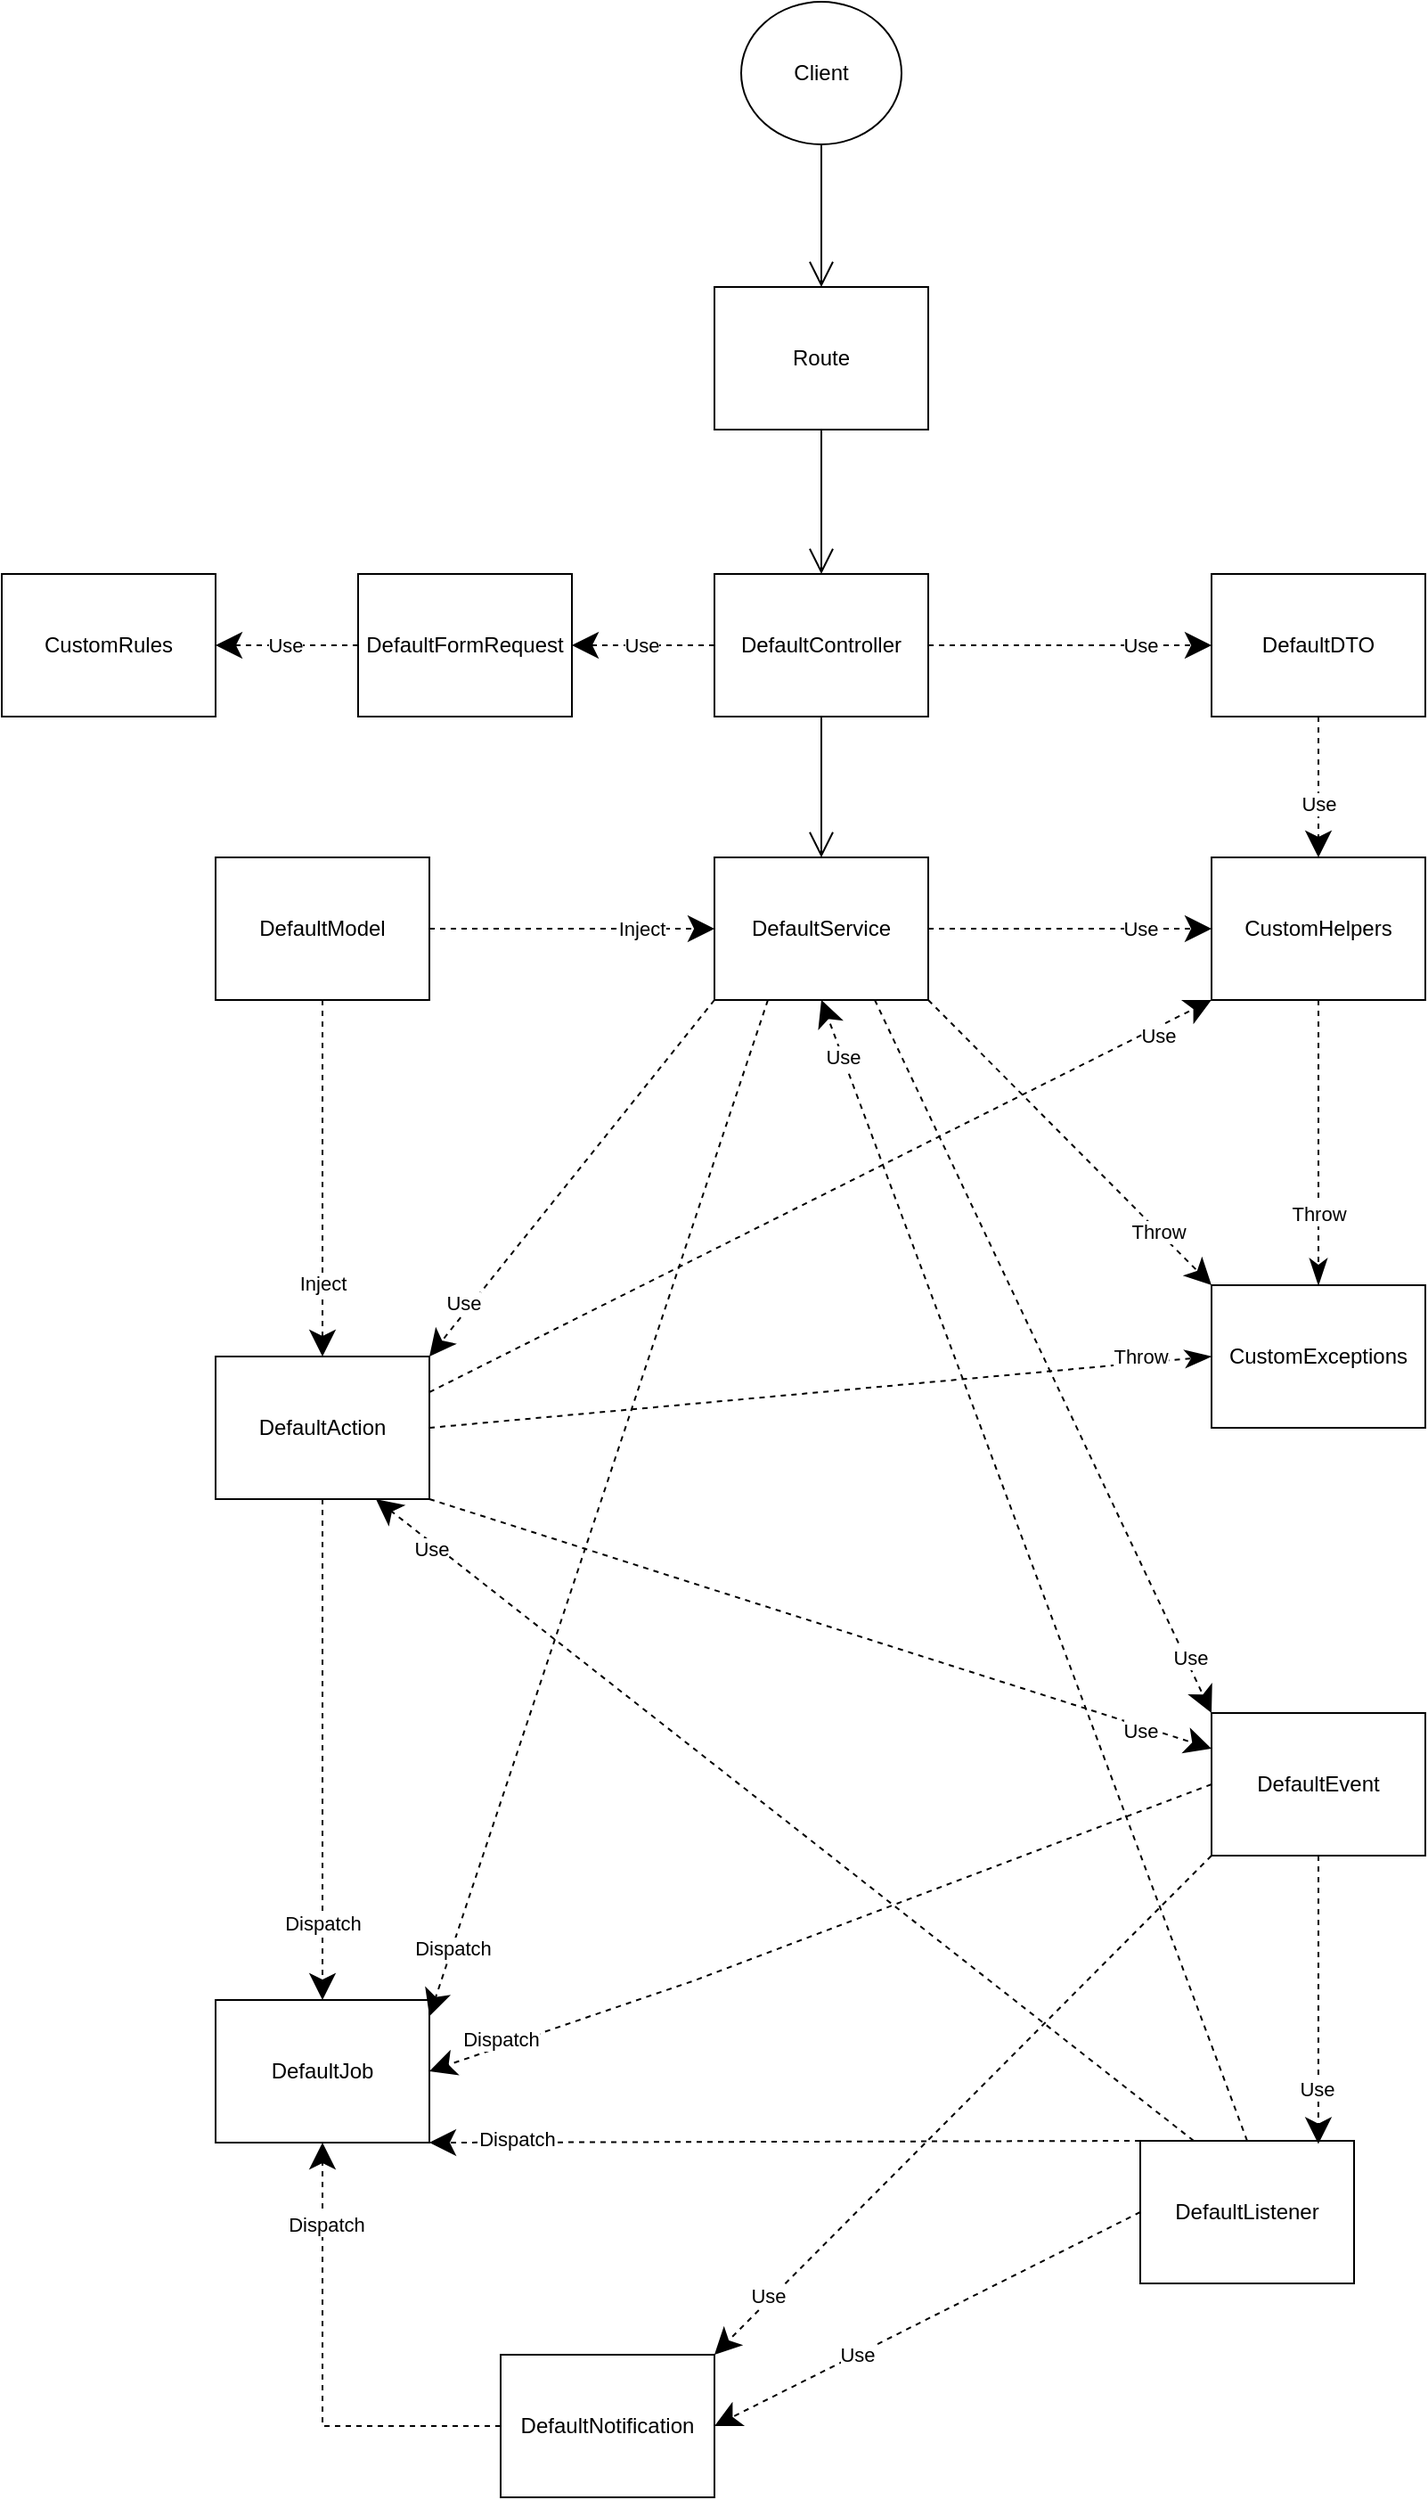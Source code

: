 <mxfile version="23.1.6" type="github">
  <diagram name="Página-1" id="W2Vk-HDnspeEn5l7Epgx">
    <mxGraphModel dx="1434" dy="756" grid="1" gridSize="10" guides="1" tooltips="1" connect="1" arrows="1" fold="1" page="0" pageScale="1" pageWidth="583" pageHeight="827" math="0" shadow="0">
      <root>
        <mxCell id="0" />
        <mxCell id="1" parent="0" />
        <mxCell id="sQl-kVDHiqwSq-5M9my--53" value="DefaultController" style="html=1;whiteSpace=wrap;" parent="1" vertex="1">
          <mxGeometry x="401" y="401" width="120" height="80" as="geometry" />
        </mxCell>
        <mxCell id="sQl-kVDHiqwSq-5M9my--54" value="DefaultFormRequest" style="html=1;whiteSpace=wrap;" parent="1" vertex="1">
          <mxGeometry x="201" y="401" width="120" height="80" as="geometry" />
        </mxCell>
        <mxCell id="sQl-kVDHiqwSq-5M9my--55" value="DefaultService" style="html=1;whiteSpace=wrap;" parent="1" vertex="1">
          <mxGeometry x="401" y="560" width="120" height="80" as="geometry" />
        </mxCell>
        <mxCell id="sQl-kVDHiqwSq-5M9my--56" value="DefaultDTO" style="html=1;whiteSpace=wrap;" parent="1" vertex="1">
          <mxGeometry x="680" y="401" width="120" height="80" as="geometry" />
        </mxCell>
        <mxCell id="sQl-kVDHiqwSq-5M9my--57" value="DefaultModel" style="html=1;whiteSpace=wrap;" parent="1" vertex="1">
          <mxGeometry x="121" y="560" width="120" height="80" as="geometry" />
        </mxCell>
        <mxCell id="sQl-kVDHiqwSq-5M9my--58" value="DefaultAction" style="html=1;whiteSpace=wrap;" parent="1" vertex="1">
          <mxGeometry x="121" y="840" width="120" height="80" as="geometry" />
        </mxCell>
        <mxCell id="sQl-kVDHiqwSq-5M9my--59" value="CustomHelpers" style="html=1;whiteSpace=wrap;" parent="1" vertex="1">
          <mxGeometry x="680" y="560" width="120" height="80" as="geometry" />
        </mxCell>
        <mxCell id="sQl-kVDHiqwSq-5M9my--60" value="CustomRules" style="html=1;whiteSpace=wrap;" parent="1" vertex="1">
          <mxGeometry x="1" y="401" width="120" height="80" as="geometry" />
        </mxCell>
        <mxCell id="sQl-kVDHiqwSq-5M9my--61" style="edgeStyle=orthogonalEdgeStyle;rounded=0;orthogonalLoop=1;jettySize=auto;html=1;exitX=0.5;exitY=1;exitDx=0;exitDy=0;" parent="1" source="sQl-kVDHiqwSq-5M9my--53" target="sQl-kVDHiqwSq-5M9my--53" edge="1">
          <mxGeometry relative="1" as="geometry" />
        </mxCell>
        <mxCell id="sQl-kVDHiqwSq-5M9my--62" value="" style="endArrow=open;endFill=1;endSize=12;html=1;rounded=0;exitX=0.5;exitY=1;exitDx=0;exitDy=0;entryX=0.5;entryY=0;entryDx=0;entryDy=0;" parent="1" source="sQl-kVDHiqwSq-5M9my--53" target="sQl-kVDHiqwSq-5M9my--55" edge="1">
          <mxGeometry width="160" relative="1" as="geometry">
            <mxPoint x="232" y="552" as="sourcePoint" />
            <mxPoint x="392" y="552" as="targetPoint" />
          </mxGeometry>
        </mxCell>
        <mxCell id="sQl-kVDHiqwSq-5M9my--63" value="Client" style="ellipse;whiteSpace=wrap;html=1;" parent="1" vertex="1">
          <mxGeometry x="416" y="80" width="90" height="80" as="geometry" />
        </mxCell>
        <mxCell id="sQl-kVDHiqwSq-5M9my--64" value="" style="endArrow=open;endFill=1;endSize=12;html=1;rounded=0;exitX=0.5;exitY=1;exitDx=0;exitDy=0;entryX=0.5;entryY=0;entryDx=0;entryDy=0;" parent="1" source="sQl-kVDHiqwSq-5M9my--63" target="sQl-kVDHiqwSq-5M9my--89" edge="1">
          <mxGeometry width="160" relative="1" as="geometry">
            <mxPoint x="251" y="183" as="sourcePoint" />
            <mxPoint x="-69" y="340" as="targetPoint" />
          </mxGeometry>
        </mxCell>
        <mxCell id="sQl-kVDHiqwSq-5M9my--65" value="CustomExceptions" style="html=1;whiteSpace=wrap;" parent="1" vertex="1">
          <mxGeometry x="680" y="800" width="120" height="80" as="geometry" />
        </mxCell>
        <mxCell id="sQl-kVDHiqwSq-5M9my--66" value="Throw" style="endArrow=classic;endSize=12;dashed=1;html=1;rounded=0;exitX=1;exitY=1;exitDx=0;exitDy=0;entryX=0;entryY=0;entryDx=0;entryDy=0;endFill=1;" parent="1" source="sQl-kVDHiqwSq-5M9my--55" target="sQl-kVDHiqwSq-5M9my--65" edge="1">
          <mxGeometry x="0.624" width="160" relative="1" as="geometry">
            <mxPoint x="230" y="490" as="sourcePoint" />
            <mxPoint x="151" y="490" as="targetPoint" />
            <mxPoint as="offset" />
          </mxGeometry>
        </mxCell>
        <mxCell id="sQl-kVDHiqwSq-5M9my--67" value="Throw" style="endArrow=classicThin;endSize=12;dashed=1;html=1;rounded=0;entryX=0;entryY=0.5;entryDx=0;entryDy=0;exitX=1;exitY=0.5;exitDx=0;exitDy=0;endFill=1;" parent="1" source="sQl-kVDHiqwSq-5M9my--58" target="sQl-kVDHiqwSq-5M9my--65" edge="1">
          <mxGeometry x="0.819" y="4" width="160" relative="1" as="geometry">
            <mxPoint x="112" y="799" as="sourcePoint" />
            <mxPoint x="162" y="570" as="targetPoint" />
            <mxPoint as="offset" />
          </mxGeometry>
        </mxCell>
        <mxCell id="sQl-kVDHiqwSq-5M9my--68" value="Inject" style="endArrow=classic;endSize=12;dashed=1;html=1;rounded=0;entryX=0;entryY=0.5;entryDx=0;entryDy=0;endFill=1;exitX=1;exitY=0.5;exitDx=0;exitDy=0;" parent="1" source="sQl-kVDHiqwSq-5M9my--57" target="sQl-kVDHiqwSq-5M9my--55" edge="1">
          <mxGeometry x="0.487" width="160" relative="1" as="geometry">
            <mxPoint x="330" y="530" as="sourcePoint" />
            <mxPoint x="121" y="660" as="targetPoint" />
            <Array as="points" />
            <mxPoint as="offset" />
          </mxGeometry>
        </mxCell>
        <mxCell id="sQl-kVDHiqwSq-5M9my--69" value="Inject" style="endArrow=classic;endSize=12;dashed=1;html=1;rounded=0;exitX=0.5;exitY=1;exitDx=0;exitDy=0;entryX=0.5;entryY=0;entryDx=0;entryDy=0;endFill=1;" parent="1" source="sQl-kVDHiqwSq-5M9my--57" target="sQl-kVDHiqwSq-5M9my--58" edge="1">
          <mxGeometry x="0.588" width="160" relative="1" as="geometry">
            <mxPoint x="241" y="691" as="sourcePoint" />
            <mxPoint x="328" y="691" as="targetPoint" />
            <mxPoint as="offset" />
          </mxGeometry>
        </mxCell>
        <mxCell id="sQl-kVDHiqwSq-5M9my--70" value="Use" style="endArrow=classic;endSize=12;dashed=1;html=1;rounded=0;exitX=0.5;exitY=1;exitDx=0;exitDy=0;endFill=1;" parent="1" source="sQl-kVDHiqwSq-5M9my--56" target="sQl-kVDHiqwSq-5M9my--59" edge="1">
          <mxGeometry x="0.24" width="160" relative="1" as="geometry">
            <mxPoint x="539" y="332" as="sourcePoint" />
            <mxPoint x="692" y="332" as="targetPoint" />
            <mxPoint as="offset" />
          </mxGeometry>
        </mxCell>
        <mxCell id="sQl-kVDHiqwSq-5M9my--71" value="Use" style="endArrow=classic;endSize=12;dashed=1;html=1;rounded=0;exitX=1;exitY=0.5;exitDx=0;exitDy=0;endFill=1;" parent="1" source="sQl-kVDHiqwSq-5M9my--55" target="sQl-kVDHiqwSq-5M9my--59" edge="1">
          <mxGeometry x="0.497" width="160" relative="1" as="geometry">
            <mxPoint x="670" y="571" as="sourcePoint" />
            <mxPoint x="611" y="650" as="targetPoint" />
            <Array as="points" />
            <mxPoint as="offset" />
          </mxGeometry>
        </mxCell>
        <mxCell id="sQl-kVDHiqwSq-5M9my--72" value="Use" style="endArrow=classic;endSize=12;dashed=1;html=1;rounded=0;exitX=1;exitY=0.25;exitDx=0;exitDy=0;endFill=1;entryX=0;entryY=1;entryDx=0;entryDy=0;" parent="1" source="sQl-kVDHiqwSq-5M9my--58" target="sQl-kVDHiqwSq-5M9my--59" edge="1">
          <mxGeometry x="0.854" y="-4" width="160" relative="1" as="geometry">
            <mxPoint x="375" y="730" as="sourcePoint" />
            <mxPoint x="528" y="810" as="targetPoint" />
            <mxPoint as="offset" />
          </mxGeometry>
        </mxCell>
        <mxCell id="sQl-kVDHiqwSq-5M9my--73" value="Use" style="endArrow=classic;endSize=12;dashed=1;html=1;rounded=0;exitX=1;exitY=0.5;exitDx=0;exitDy=0;endFill=1;entryX=0;entryY=0.5;entryDx=0;entryDy=0;" parent="1" source="sQl-kVDHiqwSq-5M9my--53" target="sQl-kVDHiqwSq-5M9my--56" edge="1">
          <mxGeometry x="0.497" width="160" relative="1" as="geometry">
            <mxPoint x="513" y="293" as="sourcePoint" />
            <mxPoint x="611" y="293" as="targetPoint" />
            <mxPoint as="offset" />
          </mxGeometry>
        </mxCell>
        <mxCell id="sQl-kVDHiqwSq-5M9my--74" value="DefaultEvent" style="html=1;whiteSpace=wrap;" parent="1" vertex="1">
          <mxGeometry x="680" y="1040" width="120" height="80" as="geometry" />
        </mxCell>
        <mxCell id="sQl-kVDHiqwSq-5M9my--75" value="DefaultJob" style="html=1;whiteSpace=wrap;" parent="1" vertex="1">
          <mxGeometry x="121" y="1201" width="120" height="80" as="geometry" />
        </mxCell>
        <mxCell id="sQl-kVDHiqwSq-5M9my--76" value="DefaultListener" style="html=1;whiteSpace=wrap;" parent="1" vertex="1">
          <mxGeometry x="640" y="1280" width="120" height="80" as="geometry" />
        </mxCell>
        <mxCell id="sQl-kVDHiqwSq-5M9my--77" value="Use" style="endArrow=classic;endSize=12;dashed=1;html=1;rounded=0;exitX=0;exitY=1;exitDx=0;exitDy=0;endFill=1;entryX=1;entryY=0;entryDx=0;entryDy=0;" parent="1" source="sQl-kVDHiqwSq-5M9my--55" target="sQl-kVDHiqwSq-5M9my--58" edge="1">
          <mxGeometry x="0.724" y="-4" width="160" relative="1" as="geometry">
            <mxPoint x="252" y="850" as="sourcePoint" />
            <mxPoint x="531" y="810" as="targetPoint" />
            <mxPoint as="offset" />
          </mxGeometry>
        </mxCell>
        <mxCell id="sQl-kVDHiqwSq-5M9my--78" value="Use" style="endArrow=classic;endSize=12;dashed=1;html=1;rounded=0;endFill=1;exitX=0.5;exitY=1;exitDx=0;exitDy=0;entryX=0.833;entryY=0.022;entryDx=0;entryDy=0;entryPerimeter=0;" parent="1" source="sQl-kVDHiqwSq-5M9my--74" target="sQl-kVDHiqwSq-5M9my--76" edge="1">
          <mxGeometry x="0.625" y="-1" width="160" relative="1" as="geometry">
            <mxPoint x="880" y="1161" as="sourcePoint" />
            <mxPoint x="810" y="1221" as="targetPoint" />
            <mxPoint as="offset" />
          </mxGeometry>
        </mxCell>
        <mxCell id="sQl-kVDHiqwSq-5M9my--79" value="Dispatch" style="endArrow=classic;endSize=12;dashed=1;html=1;rounded=0;endFill=1;exitX=0;exitY=0;exitDx=0;exitDy=0;entryX=1;entryY=1;entryDx=0;entryDy=0;" parent="1" source="sQl-kVDHiqwSq-5M9my--76" target="sQl-kVDHiqwSq-5M9my--75" edge="1">
          <mxGeometry x="0.756" y="-2" width="160" relative="1" as="geometry">
            <mxPoint x="310" y="1451" as="sourcePoint" />
            <mxPoint x="210.0" y="1211" as="targetPoint" />
            <mxPoint x="1" as="offset" />
            <Array as="points" />
          </mxGeometry>
        </mxCell>
        <mxCell id="sQl-kVDHiqwSq-5M9my--80" value="Dispatch" style="endArrow=classic;endSize=12;dashed=1;html=1;rounded=0;endFill=1;entryX=1;entryY=0.114;entryDx=0;entryDy=0;exitX=0.25;exitY=1;exitDx=0;exitDy=0;entryPerimeter=0;" parent="1" source="sQl-kVDHiqwSq-5M9my--55" target="sQl-kVDHiqwSq-5M9my--75" edge="1">
          <mxGeometry x="0.869" y="-1" width="160" relative="1" as="geometry">
            <mxPoint x="452" y="493" as="sourcePoint" />
            <mxPoint x="732" y="373" as="targetPoint" />
            <mxPoint x="1" as="offset" />
          </mxGeometry>
        </mxCell>
        <mxCell id="sQl-kVDHiqwSq-5M9my--81" value="Dispatch" style="endArrow=classic;endSize=12;dashed=1;html=1;rounded=0;endFill=1;exitX=0;exitY=0.5;exitDx=0;exitDy=0;entryX=1;entryY=0.5;entryDx=0;entryDy=0;" parent="1" source="sQl-kVDHiqwSq-5M9my--74" target="sQl-kVDHiqwSq-5M9my--75" edge="1">
          <mxGeometry x="0.815" y="-4" width="160" relative="1" as="geometry">
            <mxPoint x="330" y="1331" as="sourcePoint" />
            <mxPoint x="185" y="1212" as="targetPoint" />
            <Array as="points">
              <mxPoint x="390" y="1190" />
            </Array>
            <mxPoint as="offset" />
          </mxGeometry>
        </mxCell>
        <mxCell id="sQl-kVDHiqwSq-5M9my--82" value="Dispatch" style="endArrow=classic;endSize=12;dashed=1;html=1;rounded=0;endFill=1;exitX=0.5;exitY=1;exitDx=0;exitDy=0;entryX=0.5;entryY=0;entryDx=0;entryDy=0;" parent="1" source="sQl-kVDHiqwSq-5M9my--58" target="sQl-kVDHiqwSq-5M9my--75" edge="1">
          <mxGeometry x="0.69" width="160" relative="1" as="geometry">
            <mxPoint x="330" y="1094" as="sourcePoint" />
            <mxPoint x="250" y="1094" as="targetPoint" />
            <mxPoint as="offset" />
          </mxGeometry>
        </mxCell>
        <mxCell id="sQl-kVDHiqwSq-5M9my--83" value="Use" style="endArrow=classic;endSize=12;dashed=1;html=1;rounded=0;endFill=1;entryX=0;entryY=0.25;entryDx=0;entryDy=0;exitX=1;exitY=1;exitDx=0;exitDy=0;" parent="1" source="sQl-kVDHiqwSq-5M9my--58" target="sQl-kVDHiqwSq-5M9my--74" edge="1">
          <mxGeometry x="0.821" y="-3" width="160" relative="1" as="geometry">
            <mxPoint x="389" y="810" as="sourcePoint" />
            <mxPoint x="390" y="1053" as="targetPoint" />
            <mxPoint as="offset" />
          </mxGeometry>
        </mxCell>
        <mxCell id="sQl-kVDHiqwSq-5M9my--84" value="DefaultNotification" style="html=1;whiteSpace=wrap;" parent="1" vertex="1">
          <mxGeometry x="281" y="1400" width="120" height="80" as="geometry" />
        </mxCell>
        <mxCell id="sQl-kVDHiqwSq-5M9my--85" value="Use" style="endArrow=classic;endSize=12;dashed=1;html=1;rounded=0;endFill=1;exitX=0;exitY=0.5;exitDx=0;exitDy=0;entryX=1;entryY=0.5;entryDx=0;entryDy=0;" parent="1" source="sQl-kVDHiqwSq-5M9my--76" target="sQl-kVDHiqwSq-5M9my--84" edge="1">
          <mxGeometry x="0.333" width="160" relative="1" as="geometry">
            <mxPoint x="430" y="1251" as="sourcePoint" />
            <mxPoint x="430" y="1371" as="targetPoint" />
            <mxPoint as="offset" />
          </mxGeometry>
        </mxCell>
        <mxCell id="sQl-kVDHiqwSq-5M9my--86" value="Dispatch" style="endArrow=classic;endSize=12;dashed=1;html=1;rounded=0;endFill=1;entryX=0.5;entryY=1;entryDx=0;entryDy=0;exitX=0;exitY=0.5;exitDx=0;exitDy=0;" parent="1" source="sQl-kVDHiqwSq-5M9my--84" target="sQl-kVDHiqwSq-5M9my--75" edge="1">
          <mxGeometry x="0.646" y="-2" width="160" relative="1" as="geometry">
            <mxPoint x="370" y="1371" as="sourcePoint" />
            <mxPoint x="250" y="1211" as="targetPoint" />
            <mxPoint as="offset" />
            <Array as="points">
              <mxPoint x="181" y="1440" />
            </Array>
          </mxGeometry>
        </mxCell>
        <mxCell id="sQl-kVDHiqwSq-5M9my--87" value="Use" style="endArrow=classic;endSize=12;dashed=1;html=1;rounded=0;endFill=1;exitX=0;exitY=0.5;exitDx=0;exitDy=0;entryX=1;entryY=0.5;entryDx=0;entryDy=0;" parent="1" source="sQl-kVDHiqwSq-5M9my--54" target="sQl-kVDHiqwSq-5M9my--60" edge="1">
          <mxGeometry x="0.025" width="160" relative="1" as="geometry">
            <mxPoint x="261" y="400" as="sourcePoint" />
            <mxPoint x="261" y="240" as="targetPoint" />
            <mxPoint as="offset" />
          </mxGeometry>
        </mxCell>
        <mxCell id="sQl-kVDHiqwSq-5M9my--88" value="Throw" style="endArrow=classicThin;endSize=12;dashed=1;html=1;rounded=0;entryX=0.5;entryY=0;entryDx=0;entryDy=0;exitX=0.5;exitY=1;exitDx=0;exitDy=0;endFill=1;" parent="1" source="sQl-kVDHiqwSq-5M9my--59" target="sQl-kVDHiqwSq-5M9my--65" edge="1">
          <mxGeometry x="0.497" width="160" relative="1" as="geometry">
            <mxPoint x="330" y="850" as="sourcePoint" />
            <mxPoint x="891" y="690" as="targetPoint" />
            <mxPoint as="offset" />
          </mxGeometry>
        </mxCell>
        <mxCell id="sQl-kVDHiqwSq-5M9my--89" value="Route" style="html=1;whiteSpace=wrap;" parent="1" vertex="1">
          <mxGeometry x="401" y="240" width="120" height="80" as="geometry" />
        </mxCell>
        <mxCell id="sQl-kVDHiqwSq-5M9my--90" value="Use" style="endArrow=classic;endSize=12;dashed=1;html=1;rounded=0;exitX=0;exitY=0.5;exitDx=0;exitDy=0;endFill=1;entryX=1;entryY=0.5;entryDx=0;entryDy=0;" parent="1" source="sQl-kVDHiqwSq-5M9my--53" target="sQl-kVDHiqwSq-5M9my--54" edge="1">
          <mxGeometry x="0.025" width="160" relative="1" as="geometry">
            <mxPoint x="531" y="451" as="sourcePoint" />
            <mxPoint x="690" y="451" as="targetPoint" />
            <mxPoint as="offset" />
          </mxGeometry>
        </mxCell>
        <mxCell id="sQl-kVDHiqwSq-5M9my--91" value="" style="endArrow=open;endFill=1;endSize=12;html=1;rounded=0;exitX=0.5;exitY=1;exitDx=0;exitDy=0;entryX=0.5;entryY=0;entryDx=0;entryDy=0;" parent="1" source="sQl-kVDHiqwSq-5M9my--89" target="sQl-kVDHiqwSq-5M9my--53" edge="1">
          <mxGeometry width="160" relative="1" as="geometry">
            <mxPoint x="471" y="491" as="sourcePoint" />
            <mxPoint x="471" y="650" as="targetPoint" />
          </mxGeometry>
        </mxCell>
        <mxCell id="sQl-kVDHiqwSq-5M9my--92" value="Use" style="endArrow=classic;endSize=12;dashed=1;html=1;rounded=0;endFill=1;entryX=0;entryY=0;entryDx=0;entryDy=0;exitX=0.75;exitY=1;exitDx=0;exitDy=0;" parent="1" source="sQl-kVDHiqwSq-5M9my--55" target="sQl-kVDHiqwSq-5M9my--74" edge="1">
          <mxGeometry x="0.85" y="2" width="160" relative="1" as="geometry">
            <mxPoint x="431" y="700" as="sourcePoint" />
            <mxPoint x="650.0" y="1220" as="targetPoint" />
            <Array as="points" />
            <mxPoint as="offset" />
          </mxGeometry>
        </mxCell>
        <mxCell id="sQl-kVDHiqwSq-5M9my--93" value="Use" style="endArrow=classic;endSize=12;dashed=1;html=1;rounded=0;endFill=1;entryX=0.75;entryY=1;entryDx=0;entryDy=0;exitX=0.25;exitY=0;exitDx=0;exitDy=0;" parent="1" source="sQl-kVDHiqwSq-5M9my--76" target="sQl-kVDHiqwSq-5M9my--58" edge="1">
          <mxGeometry x="0.854" y="4" width="160" relative="1" as="geometry">
            <mxPoint x="551" y="1370" as="sourcePoint" />
            <mxPoint x="241" y="1050.0" as="targetPoint" />
            <Array as="points" />
            <mxPoint y="-1" as="offset" />
          </mxGeometry>
        </mxCell>
        <mxCell id="sQl-kVDHiqwSq-5M9my--94" value="Use" style="endArrow=classic;endSize=12;dashed=1;html=1;rounded=0;endFill=1;entryX=0.5;entryY=1;entryDx=0;entryDy=0;exitX=0.5;exitY=0;exitDx=0;exitDy=0;" parent="1" source="sQl-kVDHiqwSq-5M9my--76" target="sQl-kVDHiqwSq-5M9my--55" edge="1">
          <mxGeometry x="0.903" width="160" relative="1" as="geometry">
            <mxPoint x="701" y="1360" as="sourcePoint" />
            <mxPoint x="250" y="970" as="targetPoint" />
            <Array as="points" />
            <mxPoint y="1" as="offset" />
          </mxGeometry>
        </mxCell>
        <mxCell id="sQl-kVDHiqwSq-5M9my--95" value="Use" style="endArrow=classic;endSize=12;dashed=1;html=1;rounded=0;endFill=1;entryX=1;entryY=0;entryDx=0;entryDy=0;exitX=0;exitY=1;exitDx=0;exitDy=0;" parent="1" source="sQl-kVDHiqwSq-5M9my--74" target="sQl-kVDHiqwSq-5M9my--84" edge="1">
          <mxGeometry x="0.776" y="-2" width="160" relative="1" as="geometry">
            <mxPoint x="411" y="691" as="sourcePoint" />
            <mxPoint x="411" y="1410" as="targetPoint" />
            <mxPoint as="offset" />
          </mxGeometry>
        </mxCell>
      </root>
    </mxGraphModel>
  </diagram>
</mxfile>
